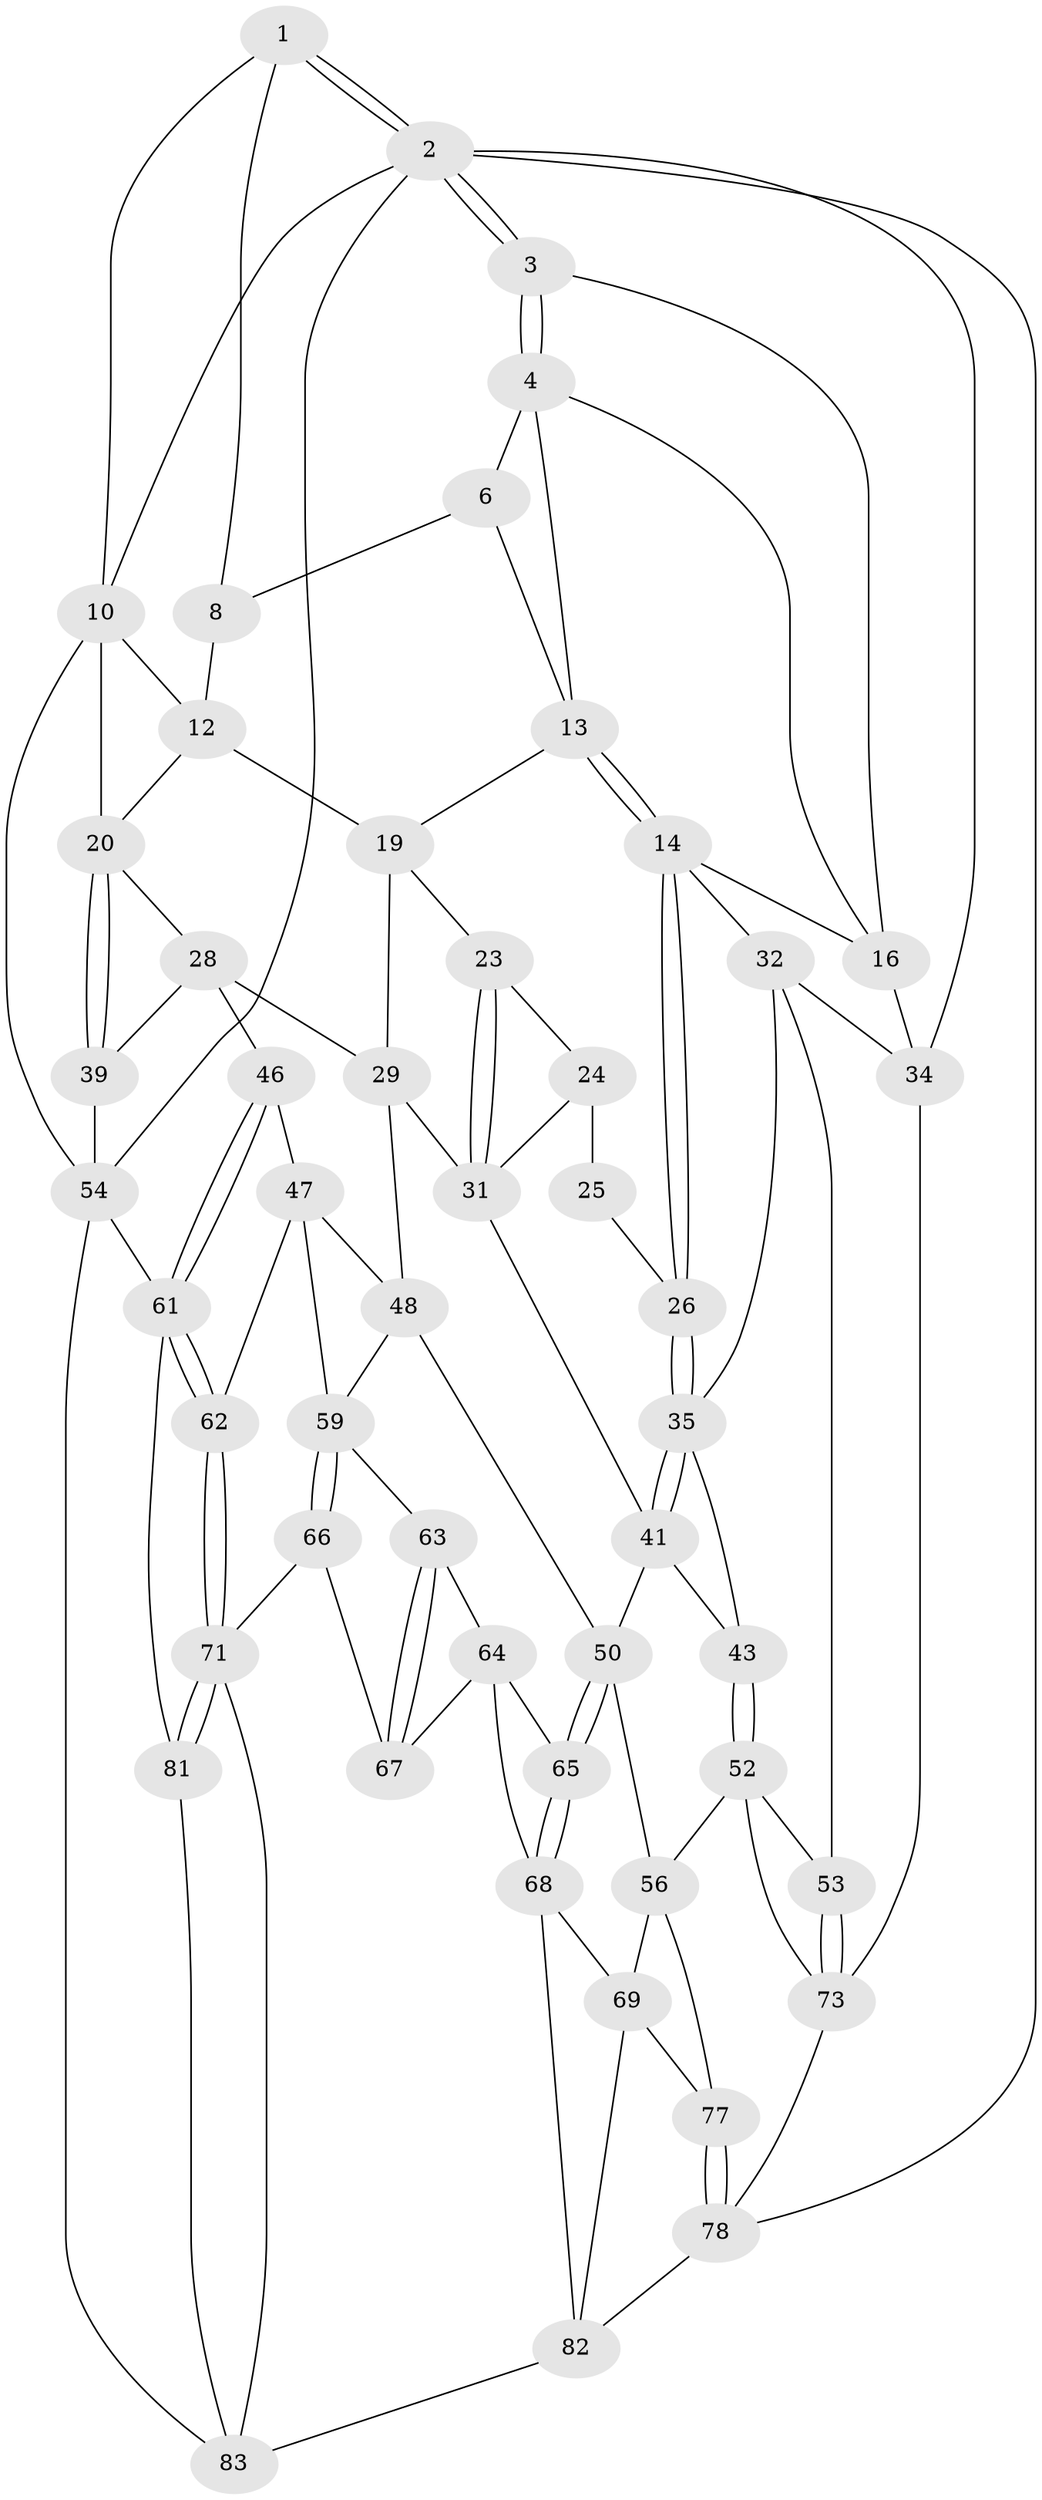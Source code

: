// original degree distribution, {3: 0.023255813953488372, 6: 0.22093023255813954, 5: 0.5116279069767442, 4: 0.2441860465116279}
// Generated by graph-tools (version 1.1) at 2025/11/02/27/25 16:11:55]
// undirected, 51 vertices, 114 edges
graph export_dot {
graph [start="1"]
  node [color=gray90,style=filled];
  1 [pos="+0.2900431855741849+0",super="+7"];
  2 [pos="+0+0",super="+45"];
  3 [pos="+0+0"];
  4 [pos="+0.211853334721189+0.11040724775156065",super="+5"];
  6 [pos="+0.2412973318015772+0.0338871689089721",super="+9"];
  8 [pos="+0.5020500098399814+0"];
  10 [pos="+1+0",super="+11"];
  12 [pos="+0.7487425898218393+0.11650757787130299",super="+18"];
  13 [pos="+0.28631071253860546+0.19834254342787727",super="+17"];
  14 [pos="+0.27252560004098075+0.25703401522974373",super="+15"];
  16 [pos="+0.051859460965774554+0.2576614512475489",super="+27"];
  19 [pos="+0.5699263466184203+0.23464698991472363",super="+22"];
  20 [pos="+1+0.08954026168538394",super="+21"];
  23 [pos="+0.5183083131607438+0.30180017104514106"];
  24 [pos="+0.44253814064397956+0.3388073632475618",super="+38"];
  25 [pos="+0.3647414752206111+0.3624253887137655"];
  26 [pos="+0.33543529873497974+0.365390132454811"];
  28 [pos="+0.8284712328542667+0.34307561842093764",super="+40"];
  29 [pos="+0.7331671673422229+0.4298406304868384",super="+30"];
  31 [pos="+0.5336963519670764+0.49878536462551865",super="+37"];
  32 [pos="+0.100961197802591+0.5440472823031832",super="+33"];
  34 [pos="+0+0.613187551226412",super="+44"];
  35 [pos="+0.33196965612358614+0.37654318868764164",super="+36"];
  39 [pos="+1+0.6126861293033468"];
  41 [pos="+0.4804906746138056+0.571420923218878",super="+42"];
  43 [pos="+0.3588183798158691+0.5840245637187315"];
  46 [pos="+0.8861781069968178+0.6223286559131473"];
  47 [pos="+0.8506507909872929+0.6190203216499313",super="+58"];
  48 [pos="+0.7703886851867183+0.5542511386916393",super="+49"];
  50 [pos="+0.5168224856870227+0.6719167317092494",super="+51"];
  52 [pos="+0.1512817518598179+0.6763601945790119",super="+57"];
  53 [pos="+0.14877091862875277+0.6758974246347322"];
  54 [pos="+1+1",super="+55"];
  56 [pos="+0.3430885658227585+0.7864321764887933",super="+70"];
  59 [pos="+0.6328491343964265+0.7238212027295685",super="+60"];
  61 [pos="+0.9016896810143725+0.8629573487416823",super="+76"];
  62 [pos="+0.7718563495243339+0.8605733685182316"];
  63 [pos="+0.6069708973646778+0.8004981942542672"];
  64 [pos="+0.563915108946728+0.8392996767107436",super="+75"];
  65 [pos="+0.5179311103416416+0.8527832386451966"];
  66 [pos="+0.7081762435381006+0.8734535718743873"];
  67 [pos="+0.7056348395957613+0.8744203041308253"];
  68 [pos="+0.5062712985272343+0.8748652014488811",super="+79"];
  69 [pos="+0.45801472027869783+0.8729700132913334",super="+80"];
  71 [pos="+0.7656822350825307+0.8673501864949933",super="+72"];
  73 [pos="+0.12737466923601803+0.9413832664569479",super="+74"];
  77 [pos="+0.3221830107901056+0.9773977064183925"];
  78 [pos="+0.16191894250713842+1",super="+86"];
  81 [pos="+1+1"];
  82 [pos="+0.562326030004119+1",super="+84"];
  83 [pos="+0.6767457699748332+1",super="+85"];
  1 -- 2;
  1 -- 2;
  1 -- 8;
  1 -- 10;
  2 -- 3;
  2 -- 3;
  2 -- 10;
  2 -- 54;
  2 -- 78;
  2 -- 34;
  3 -- 4;
  3 -- 4;
  3 -- 16;
  4 -- 16;
  4 -- 13;
  4 -- 6;
  6 -- 8;
  6 -- 13;
  8 -- 12;
  10 -- 12;
  10 -- 20;
  10 -- 54;
  12 -- 19;
  12 -- 20;
  13 -- 14;
  13 -- 14;
  13 -- 19;
  14 -- 26;
  14 -- 26;
  14 -- 16;
  14 -- 32;
  16 -- 34;
  19 -- 29;
  19 -- 23;
  20 -- 39;
  20 -- 39;
  20 -- 28;
  23 -- 24;
  23 -- 31;
  23 -- 31;
  24 -- 25 [weight=2];
  24 -- 31;
  25 -- 26;
  26 -- 35;
  26 -- 35;
  28 -- 29;
  28 -- 46;
  28 -- 39;
  29 -- 48;
  29 -- 31;
  31 -- 41;
  32 -- 35;
  32 -- 34;
  32 -- 53;
  34 -- 73;
  35 -- 41;
  35 -- 41;
  35 -- 43;
  39 -- 54;
  41 -- 43;
  41 -- 50;
  43 -- 52;
  43 -- 52;
  46 -- 47;
  46 -- 61;
  46 -- 61;
  47 -- 48;
  47 -- 59;
  47 -- 62;
  48 -- 50;
  48 -- 59;
  50 -- 65;
  50 -- 65;
  50 -- 56;
  52 -- 53;
  52 -- 56;
  52 -- 73;
  53 -- 73;
  53 -- 73;
  54 -- 61;
  54 -- 83;
  56 -- 77;
  56 -- 69;
  59 -- 66;
  59 -- 66;
  59 -- 63;
  61 -- 62;
  61 -- 62;
  61 -- 81;
  62 -- 71;
  62 -- 71;
  63 -- 64;
  63 -- 67;
  63 -- 67;
  64 -- 65;
  64 -- 67;
  64 -- 68;
  65 -- 68;
  65 -- 68;
  66 -- 67;
  66 -- 71;
  68 -- 69;
  68 -- 82;
  69 -- 82;
  69 -- 77;
  71 -- 81;
  71 -- 81;
  71 -- 83;
  73 -- 78;
  77 -- 78;
  77 -- 78;
  78 -- 82;
  81 -- 83;
  82 -- 83;
}

